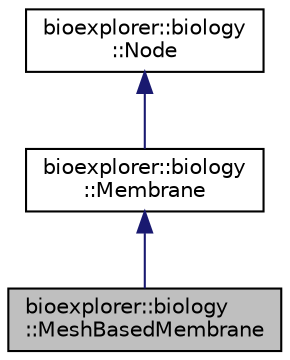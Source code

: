 digraph "bioexplorer::biology::MeshBasedMembrane"
{
 // LATEX_PDF_SIZE
  edge [fontname="Helvetica",fontsize="10",labelfontname="Helvetica",labelfontsize="10"];
  node [fontname="Helvetica",fontsize="10",shape=record];
  Node1 [label="bioexplorer::biology\l::MeshBasedMembrane",height=0.2,width=0.4,color="black", fillcolor="grey75", style="filled", fontcolor="black",tooltip="A MeshBasedMembrane object implements a 3D structure that has the shape of a given OBJ Mesh,..."];
  Node2 -> Node1 [dir="back",color="midnightblue",fontsize="10",style="solid",fontname="Helvetica"];
  Node2 [label="bioexplorer::biology\l::Membrane",height=0.2,width=0.4,color="black", fillcolor="white", style="filled",URL="$de/dd4/classbioexplorer_1_1biology_1_1Membrane.html",tooltip="A Membrane object implements a 3D structure of a given shape, but with a surface composed of instance..."];
  Node3 -> Node2 [dir="back",color="midnightblue",fontsize="10",style="solid",fontname="Helvetica"];
  Node3 [label="bioexplorer::biology\l::Node",height=0.2,width=0.4,color="black", fillcolor="white", style="filled",URL="$de/dc0/classbioexplorer_1_1biology_1_1Node.html",tooltip="The Node class."];
}
